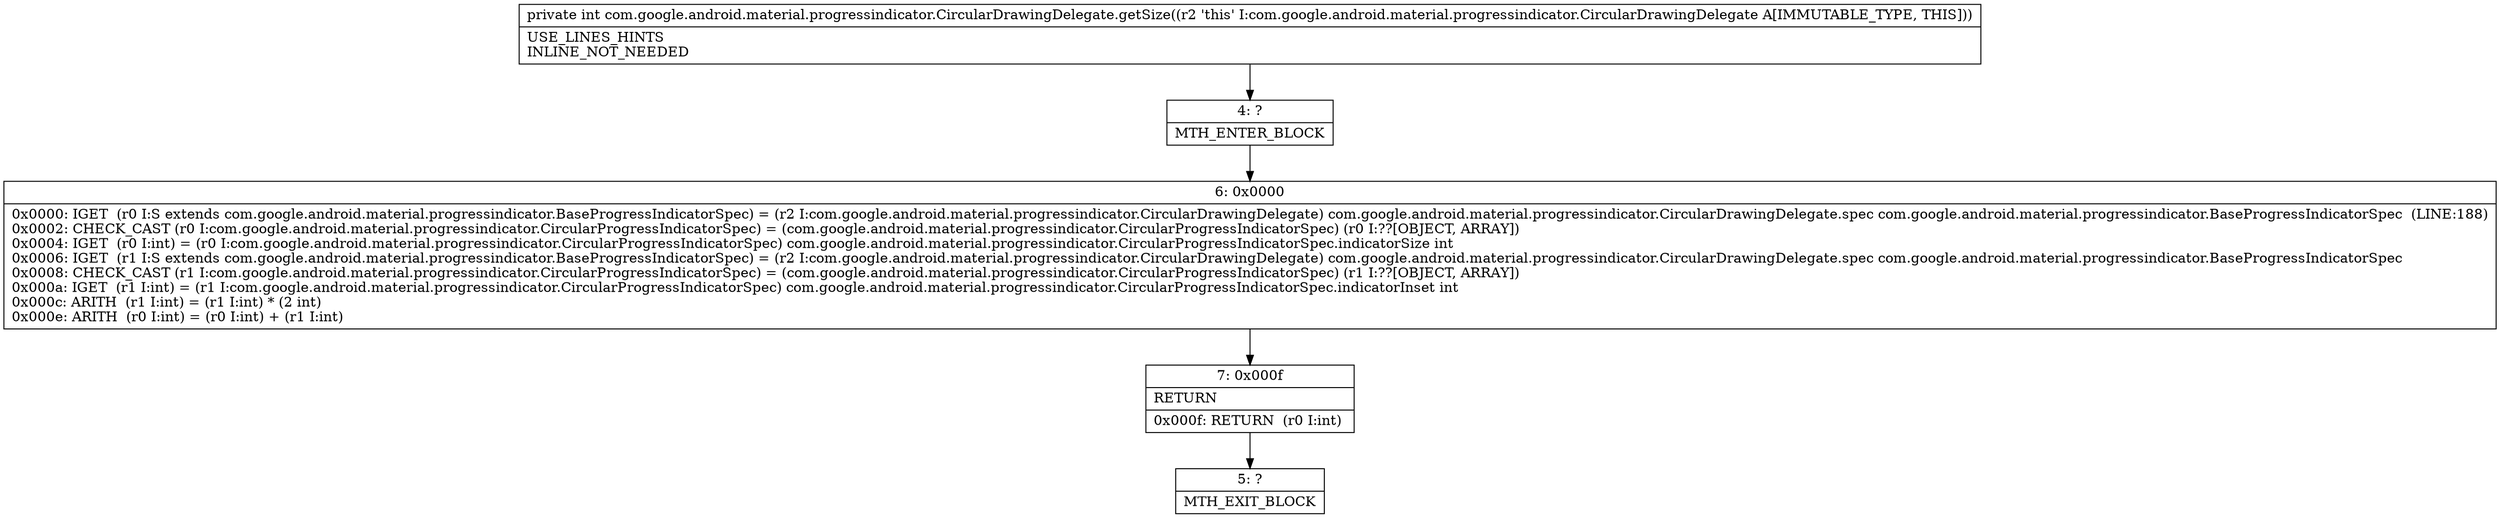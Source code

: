 digraph "CFG forcom.google.android.material.progressindicator.CircularDrawingDelegate.getSize()I" {
Node_4 [shape=record,label="{4\:\ ?|MTH_ENTER_BLOCK\l}"];
Node_6 [shape=record,label="{6\:\ 0x0000|0x0000: IGET  (r0 I:S extends com.google.android.material.progressindicator.BaseProgressIndicatorSpec) = (r2 I:com.google.android.material.progressindicator.CircularDrawingDelegate) com.google.android.material.progressindicator.CircularDrawingDelegate.spec com.google.android.material.progressindicator.BaseProgressIndicatorSpec  (LINE:188)\l0x0002: CHECK_CAST (r0 I:com.google.android.material.progressindicator.CircularProgressIndicatorSpec) = (com.google.android.material.progressindicator.CircularProgressIndicatorSpec) (r0 I:??[OBJECT, ARRAY]) \l0x0004: IGET  (r0 I:int) = (r0 I:com.google.android.material.progressindicator.CircularProgressIndicatorSpec) com.google.android.material.progressindicator.CircularProgressIndicatorSpec.indicatorSize int \l0x0006: IGET  (r1 I:S extends com.google.android.material.progressindicator.BaseProgressIndicatorSpec) = (r2 I:com.google.android.material.progressindicator.CircularDrawingDelegate) com.google.android.material.progressindicator.CircularDrawingDelegate.spec com.google.android.material.progressindicator.BaseProgressIndicatorSpec \l0x0008: CHECK_CAST (r1 I:com.google.android.material.progressindicator.CircularProgressIndicatorSpec) = (com.google.android.material.progressindicator.CircularProgressIndicatorSpec) (r1 I:??[OBJECT, ARRAY]) \l0x000a: IGET  (r1 I:int) = (r1 I:com.google.android.material.progressindicator.CircularProgressIndicatorSpec) com.google.android.material.progressindicator.CircularProgressIndicatorSpec.indicatorInset int \l0x000c: ARITH  (r1 I:int) = (r1 I:int) * (2 int) \l0x000e: ARITH  (r0 I:int) = (r0 I:int) + (r1 I:int) \l}"];
Node_7 [shape=record,label="{7\:\ 0x000f|RETURN\l|0x000f: RETURN  (r0 I:int) \l}"];
Node_5 [shape=record,label="{5\:\ ?|MTH_EXIT_BLOCK\l}"];
MethodNode[shape=record,label="{private int com.google.android.material.progressindicator.CircularDrawingDelegate.getSize((r2 'this' I:com.google.android.material.progressindicator.CircularDrawingDelegate A[IMMUTABLE_TYPE, THIS]))  | USE_LINES_HINTS\lINLINE_NOT_NEEDED\l}"];
MethodNode -> Node_4;Node_4 -> Node_6;
Node_6 -> Node_7;
Node_7 -> Node_5;
}

